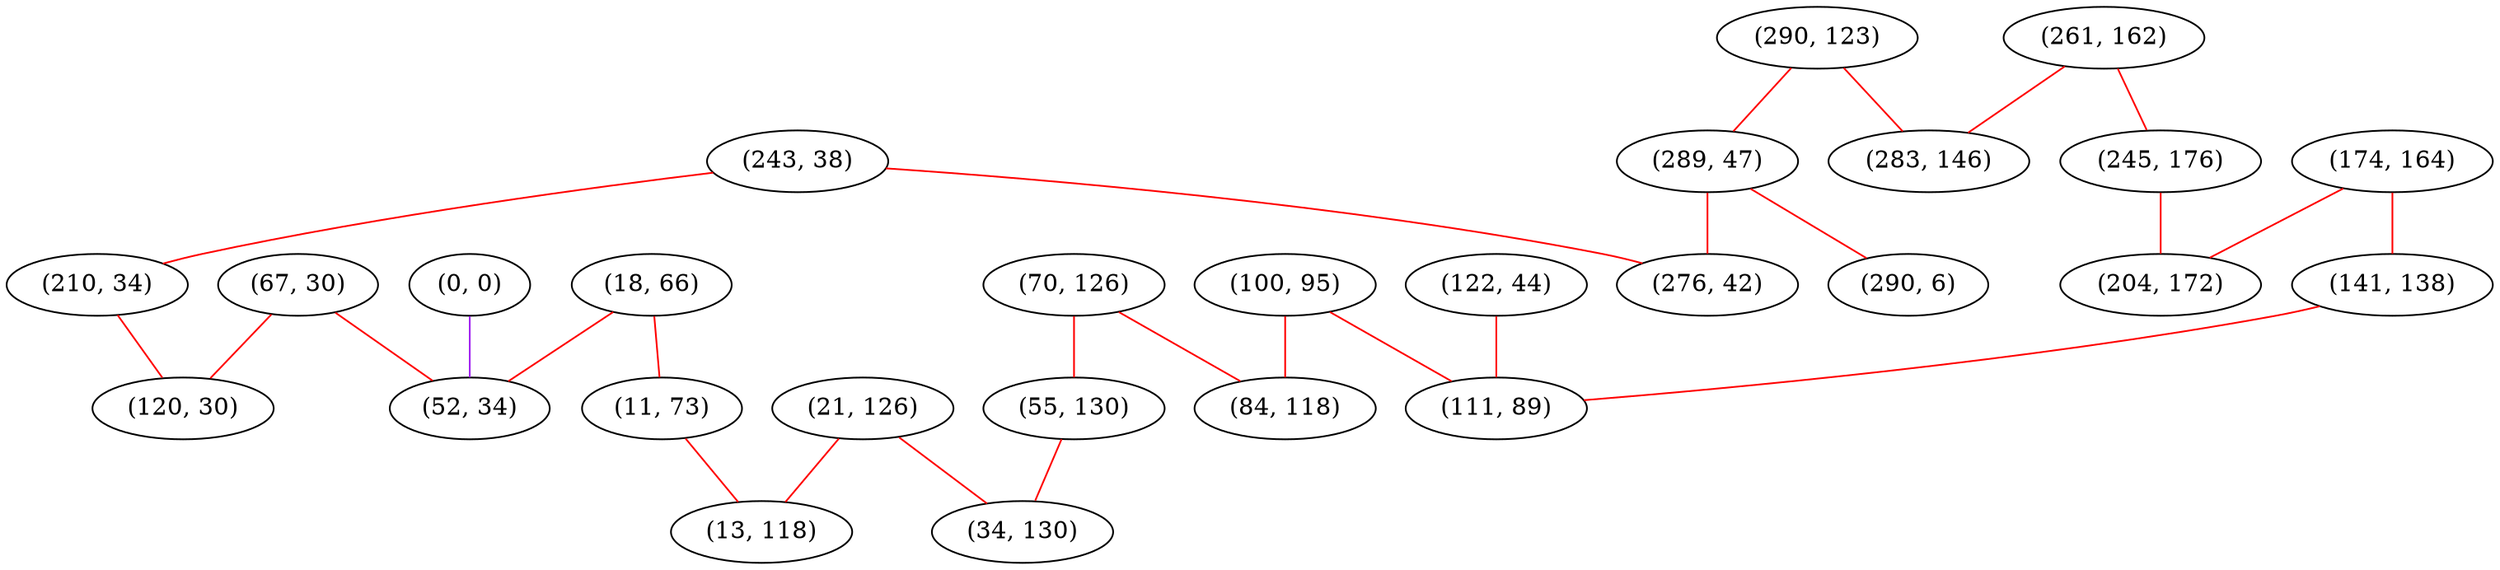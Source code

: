 graph "" {
"(243, 38)";
"(18, 66)";
"(11, 73)";
"(67, 30)";
"(210, 34)";
"(261, 162)";
"(70, 126)";
"(21, 126)";
"(100, 95)";
"(290, 123)";
"(122, 44)";
"(0, 0)";
"(174, 164)";
"(55, 130)";
"(289, 47)";
"(245, 176)";
"(34, 130)";
"(141, 138)";
"(13, 118)";
"(120, 30)";
"(290, 6)";
"(84, 118)";
"(111, 89)";
"(52, 34)";
"(283, 146)";
"(204, 172)";
"(276, 42)";
"(243, 38)" -- "(276, 42)"  [color=red, key=0, weight=1];
"(243, 38)" -- "(210, 34)"  [color=red, key=0, weight=1];
"(18, 66)" -- "(52, 34)"  [color=red, key=0, weight=1];
"(18, 66)" -- "(11, 73)"  [color=red, key=0, weight=1];
"(11, 73)" -- "(13, 118)"  [color=red, key=0, weight=1];
"(67, 30)" -- "(52, 34)"  [color=red, key=0, weight=1];
"(67, 30)" -- "(120, 30)"  [color=red, key=0, weight=1];
"(210, 34)" -- "(120, 30)"  [color=red, key=0, weight=1];
"(261, 162)" -- "(283, 146)"  [color=red, key=0, weight=1];
"(261, 162)" -- "(245, 176)"  [color=red, key=0, weight=1];
"(70, 126)" -- "(84, 118)"  [color=red, key=0, weight=1];
"(70, 126)" -- "(55, 130)"  [color=red, key=0, weight=1];
"(21, 126)" -- "(13, 118)"  [color=red, key=0, weight=1];
"(21, 126)" -- "(34, 130)"  [color=red, key=0, weight=1];
"(100, 95)" -- "(84, 118)"  [color=red, key=0, weight=1];
"(100, 95)" -- "(111, 89)"  [color=red, key=0, weight=1];
"(290, 123)" -- "(283, 146)"  [color=red, key=0, weight=1];
"(290, 123)" -- "(289, 47)"  [color=red, key=0, weight=1];
"(122, 44)" -- "(111, 89)"  [color=red, key=0, weight=1];
"(0, 0)" -- "(52, 34)"  [color=purple, key=0, weight=4];
"(174, 164)" -- "(204, 172)"  [color=red, key=0, weight=1];
"(174, 164)" -- "(141, 138)"  [color=red, key=0, weight=1];
"(55, 130)" -- "(34, 130)"  [color=red, key=0, weight=1];
"(289, 47)" -- "(276, 42)"  [color=red, key=0, weight=1];
"(289, 47)" -- "(290, 6)"  [color=red, key=0, weight=1];
"(245, 176)" -- "(204, 172)"  [color=red, key=0, weight=1];
"(141, 138)" -- "(111, 89)"  [color=red, key=0, weight=1];
}
